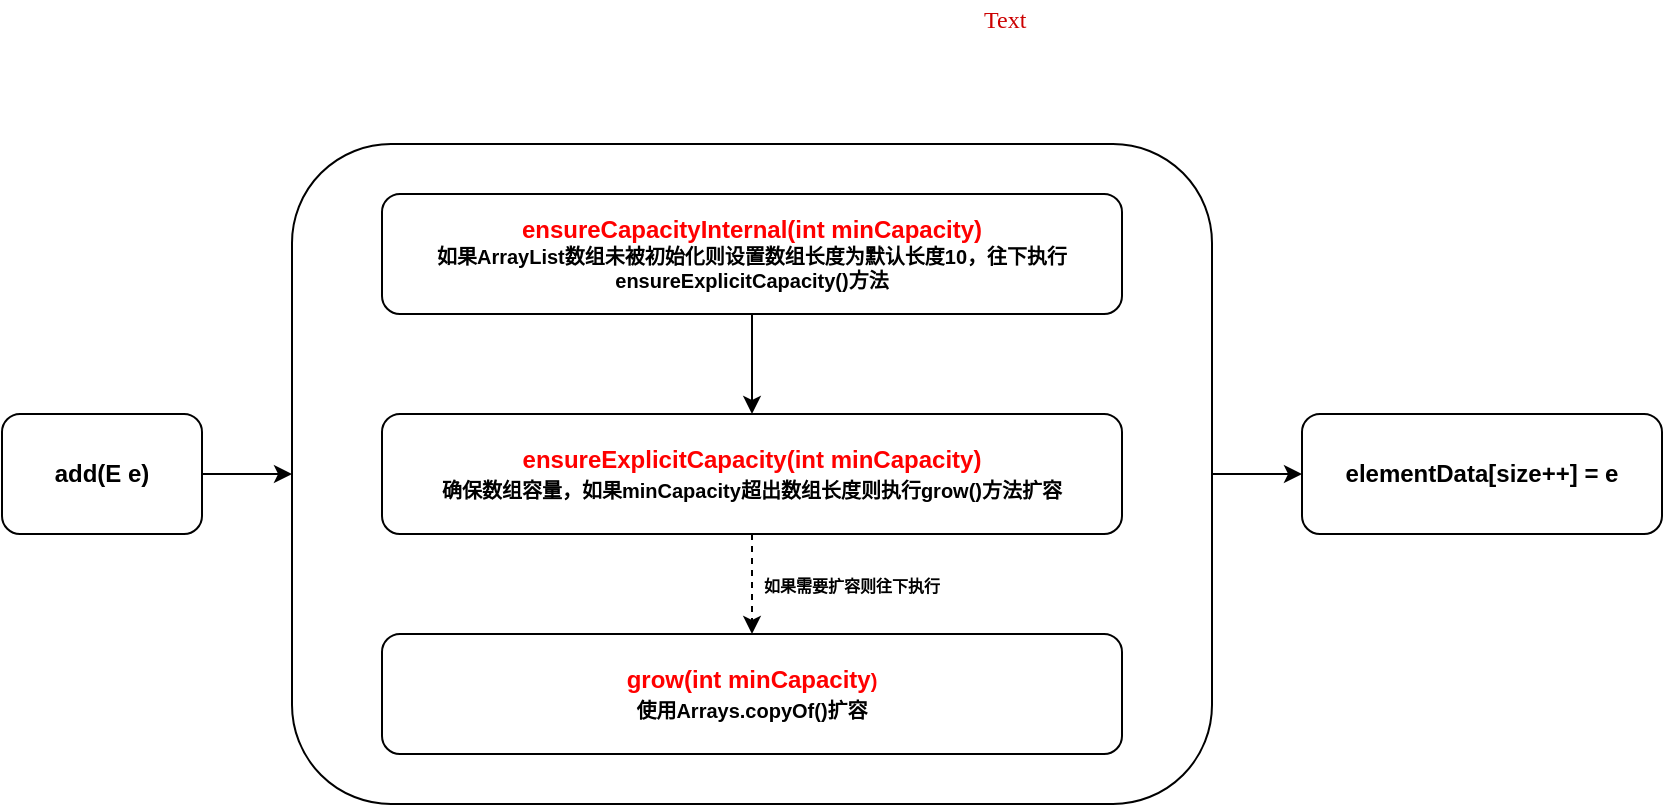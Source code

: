 <mxfile version="10.7.5" type="device"><diagram id="0yMr-xUp98DC0q-LJuVB" name="Page-1"><mxGraphModel dx="2225" dy="907" grid="1" gridSize="10" guides="1" tooltips="1" connect="1" arrows="1" fold="1" page="1" pageScale="1" pageWidth="827" pageHeight="1169" math="0" shadow="0"><root><mxCell id="0"/><mxCell id="1" parent="0"/><mxCell id="CR0zIYb382scArcRHlj_-26" style="edgeStyle=orthogonalEdgeStyle;rounded=0;orthogonalLoop=1;jettySize=auto;html=1;exitX=1;exitY=0.5;exitDx=0;exitDy=0;entryX=0;entryY=0.5;entryDx=0;entryDy=0;fontFamily=Helvetica;" parent="1" source="CR0zIYb382scArcRHlj_-11" target="CR0zIYb382scArcRHlj_-12" edge="1"><mxGeometry relative="1" as="geometry"/></mxCell><mxCell id="CR0zIYb382scArcRHlj_-11" value="" style="rounded=1;whiteSpace=wrap;html=1;fontFamily=Helvetica;fontStyle=1" parent="1" vertex="1"><mxGeometry x="125" y="285" width="460" height="330" as="geometry"/></mxCell><mxCell id="CR0zIYb382scArcRHlj_-27" style="edgeStyle=orthogonalEdgeStyle;rounded=0;orthogonalLoop=1;jettySize=auto;html=1;exitX=1;exitY=0.5;exitDx=0;exitDy=0;entryX=0;entryY=0.5;entryDx=0;entryDy=0;fontFamily=Helvetica;" parent="1" source="CR0zIYb382scArcRHlj_-2" target="CR0zIYb382scArcRHlj_-11" edge="1"><mxGeometry relative="1" as="geometry"/></mxCell><mxCell id="CR0zIYb382scArcRHlj_-2" value="add(E e)" style="rounded=1;whiteSpace=wrap;html=1;fontStyle=1;fontFamily=Helvetica;" parent="1" vertex="1"><mxGeometry x="-20" y="420" width="100" height="60" as="geometry"/></mxCell><mxCell id="CR0zIYb382scArcRHlj_-9" style="edgeStyle=orthogonalEdgeStyle;rounded=0;orthogonalLoop=1;jettySize=auto;html=1;exitX=0.5;exitY=1;exitDx=0;exitDy=0;fontFamily=Helvetica;fontStyle=1" parent="1" source="CR0zIYb382scArcRHlj_-3" target="CR0zIYb382scArcRHlj_-4" edge="1"><mxGeometry relative="1" as="geometry"/></mxCell><mxCell id="CR0zIYb382scArcRHlj_-3" value="&lt;div&gt;&lt;font color=&quot;#ff0000&quot;&gt;&lt;span&gt;ensureCapacityInternal(&lt;/span&gt;&lt;span&gt;int &lt;/span&gt;&lt;span&gt;minCapacity&lt;/span&gt;&lt;span&gt;)&lt;/span&gt;&lt;/font&gt;&lt;/div&gt;&lt;div style=&quot;font-size: 10px&quot;&gt;如果ArrayList数组未被初始化则设置数组长度为默认长度10，往下执行&lt;span&gt;ensureExplicitCapacity()方法&lt;/span&gt;&lt;/div&gt;" style="rounded=1;whiteSpace=wrap;html=1;fontStyle=1;fontFamily=Helvetica;" parent="1" vertex="1"><mxGeometry x="170" y="310" width="370" height="60" as="geometry"/></mxCell><mxCell id="CR0zIYb382scArcRHlj_-21" style="edgeStyle=orthogonalEdgeStyle;rounded=0;orthogonalLoop=1;jettySize=auto;html=1;exitX=0.5;exitY=1;exitDx=0;exitDy=0;fontFamily=Helvetica;dashed=1;fontStyle=1" parent="1" source="CR0zIYb382scArcRHlj_-4" target="CR0zIYb382scArcRHlj_-6" edge="1"><mxGeometry relative="1" as="geometry"/></mxCell><mxCell id="CR0zIYb382scArcRHlj_-4" value="&lt;div&gt;&lt;font color=&quot;#ff0000&quot;&gt;&lt;span&gt;ensureExplicitCapacity(&lt;/span&gt;&lt;span&gt;int &lt;/span&gt;&lt;span&gt;minCapacity&lt;/span&gt;&lt;/font&gt;&lt;span&gt;&lt;font color=&quot;#ff0000&quot;&gt;)&lt;/font&gt;&lt;br&gt;&lt;font style=&quot;font-size: 10px&quot;&gt;确保数组容量，如果minCapacity超出数组长度则执行grow()方法扩容&lt;/font&gt;&lt;/span&gt;&lt;/div&gt;" style="rounded=1;whiteSpace=wrap;html=1;fontStyle=1;fontFamily=Helvetica;" parent="1" vertex="1"><mxGeometry x="170" y="420" width="370" height="60" as="geometry"/></mxCell><mxCell id="CR0zIYb382scArcRHlj_-6" value="&lt;font color=&quot;#ff0000&quot;&gt;&lt;span&gt;grow(&lt;/span&gt;&lt;span&gt;int &lt;/span&gt;&lt;span&gt;minCapacity&lt;/span&gt;&lt;/font&gt;&lt;font color=&quot;#ff0000&quot; style=&quot;font-size: 10px&quot;&gt;)&lt;/font&gt;&lt;br&gt;&lt;font style=&quot;font-size: 10px&quot;&gt;&lt;font style=&quot;font-size: 10px&quot;&gt;使用&lt;/font&gt;&lt;font style=&quot;font-size: 10px&quot;&gt;Arrays.copyOf()扩容&lt;/font&gt;&lt;/font&gt;" style="rounded=1;whiteSpace=wrap;html=1;fontStyle=1;fontFamily=Helvetica;" parent="1" vertex="1"><mxGeometry x="170" y="530" width="370" height="60" as="geometry"/></mxCell><mxCell id="CR0zIYb382scArcRHlj_-12" value="&lt;div&gt;&lt;span&gt;&lt;span&gt;elementData&lt;/span&gt;[&lt;span&gt;size&lt;/span&gt;++] = e&lt;/span&gt;&lt;/div&gt;" style="rounded=1;whiteSpace=wrap;html=1;fontFamily=Helvetica;fontStyle=1" parent="1" vertex="1"><mxGeometry x="630" y="420" width="180" height="60" as="geometry"/></mxCell><mxCell id="CR0zIYb382scArcRHlj_-25" value="&lt;font style=&quot;font-size: 8px&quot;&gt;如果需要扩容则往下执行&lt;/font&gt;" style="text;html=1;strokeColor=none;fillColor=none;align=center;verticalAlign=middle;whiteSpace=wrap;rounded=0;fontFamily=Helvetica;fontStyle=1" parent="1" vertex="1"><mxGeometry x="330" y="495" width="150" height="20" as="geometry"/></mxCell><mxCell id="D2qhmNR3IF5Fr6MElWOa-1" value="Text" style="text;html=1;resizable=0;points=[];autosize=1;align=left;verticalAlign=top;spacingTop=-4;fontFamily=Verdana;fontColor=#CC0000;" vertex="1" parent="1"><mxGeometry x="469" y="213" width="40" height="20" as="geometry"/></mxCell></root></mxGraphModel></diagram></mxfile>